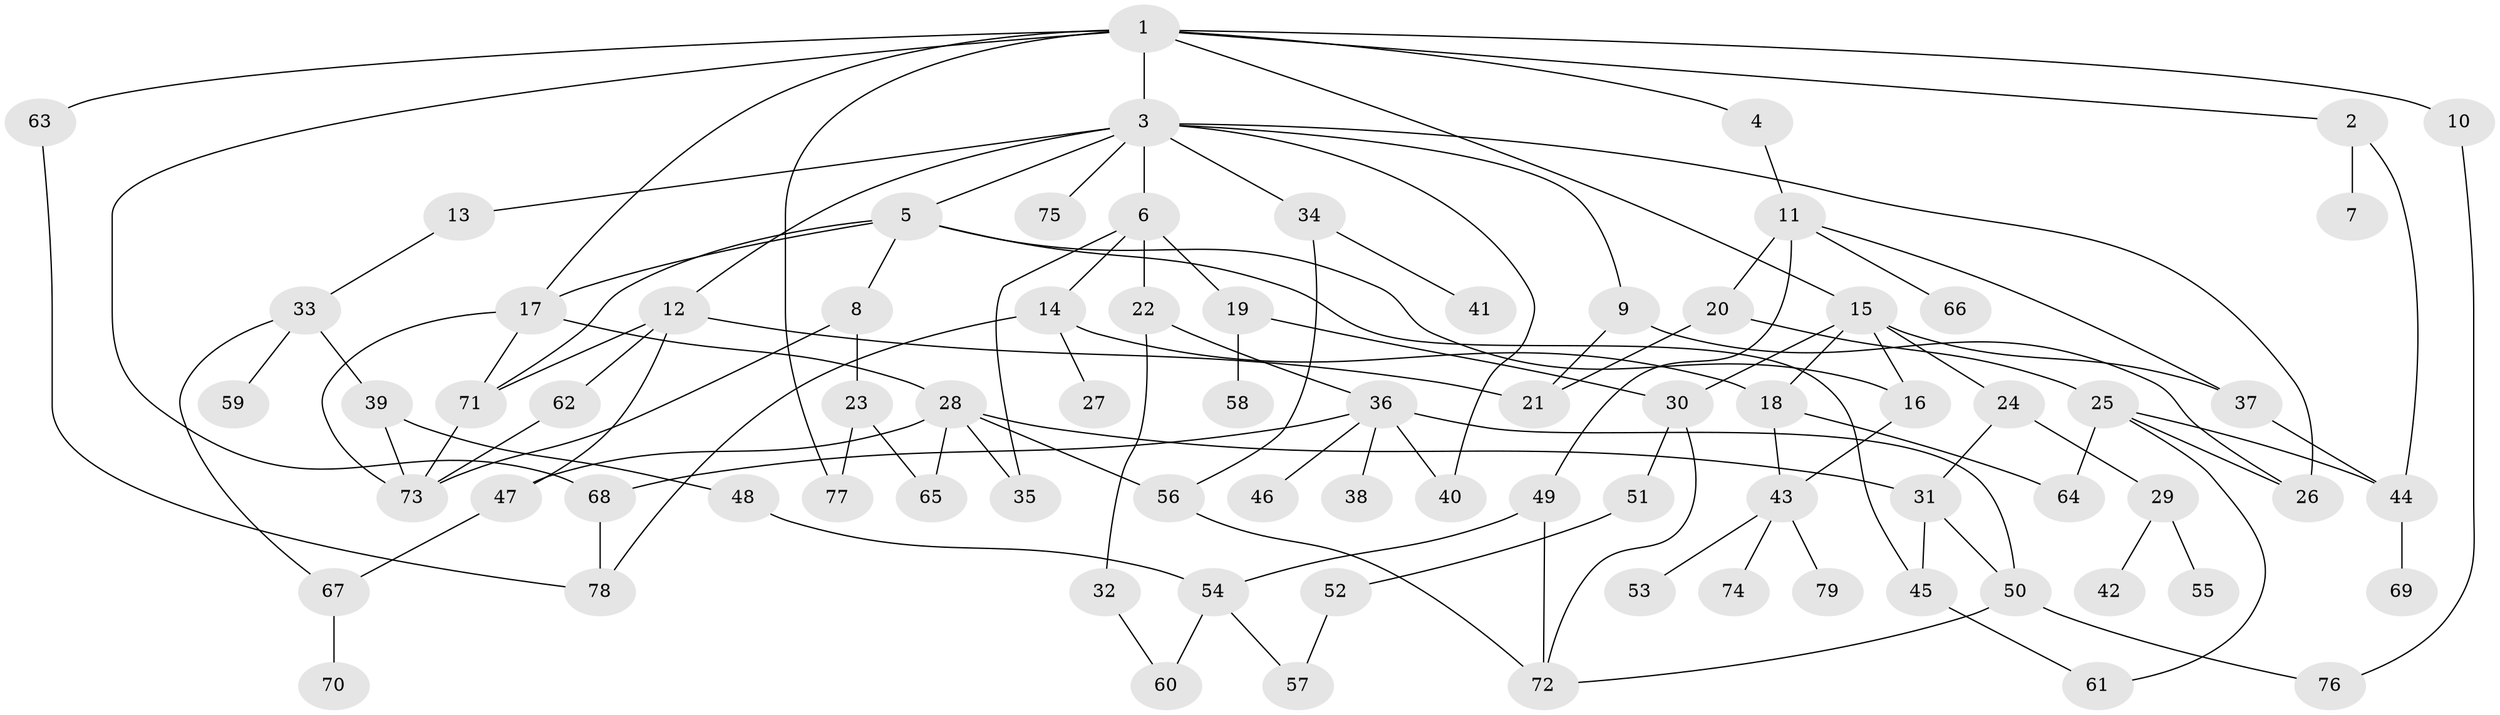// Generated by graph-tools (version 1.1) at 2025/13/03/09/25 04:13:15]
// undirected, 79 vertices, 118 edges
graph export_dot {
graph [start="1"]
  node [color=gray90,style=filled];
  1;
  2;
  3;
  4;
  5;
  6;
  7;
  8;
  9;
  10;
  11;
  12;
  13;
  14;
  15;
  16;
  17;
  18;
  19;
  20;
  21;
  22;
  23;
  24;
  25;
  26;
  27;
  28;
  29;
  30;
  31;
  32;
  33;
  34;
  35;
  36;
  37;
  38;
  39;
  40;
  41;
  42;
  43;
  44;
  45;
  46;
  47;
  48;
  49;
  50;
  51;
  52;
  53;
  54;
  55;
  56;
  57;
  58;
  59;
  60;
  61;
  62;
  63;
  64;
  65;
  66;
  67;
  68;
  69;
  70;
  71;
  72;
  73;
  74;
  75;
  76;
  77;
  78;
  79;
  1 -- 2;
  1 -- 3;
  1 -- 4;
  1 -- 10;
  1 -- 15;
  1 -- 17;
  1 -- 63;
  1 -- 68;
  1 -- 77;
  2 -- 7;
  2 -- 44;
  3 -- 5;
  3 -- 6;
  3 -- 9;
  3 -- 12;
  3 -- 13;
  3 -- 34;
  3 -- 40;
  3 -- 75;
  3 -- 26;
  4 -- 11;
  5 -- 8;
  5 -- 16;
  5 -- 45;
  5 -- 71;
  5 -- 17;
  6 -- 14;
  6 -- 19;
  6 -- 22;
  6 -- 35;
  8 -- 23;
  8 -- 73;
  9 -- 21;
  9 -- 26;
  10 -- 76;
  11 -- 20;
  11 -- 37;
  11 -- 49;
  11 -- 66;
  12 -- 62;
  12 -- 21;
  12 -- 47;
  12 -- 71;
  13 -- 33;
  14 -- 27;
  14 -- 78;
  14 -- 18;
  15 -- 18;
  15 -- 24;
  15 -- 16;
  15 -- 30;
  15 -- 37;
  16 -- 43;
  17 -- 28;
  17 -- 71;
  17 -- 73;
  18 -- 64;
  18 -- 43;
  19 -- 30;
  19 -- 58;
  20 -- 25;
  20 -- 21;
  22 -- 32;
  22 -- 36;
  23 -- 65;
  23 -- 77;
  24 -- 29;
  24 -- 31;
  25 -- 64;
  25 -- 26;
  25 -- 44;
  25 -- 61;
  28 -- 31;
  28 -- 35;
  28 -- 47;
  28 -- 56;
  28 -- 65;
  29 -- 42;
  29 -- 55;
  30 -- 51;
  30 -- 72;
  31 -- 50;
  31 -- 45;
  32 -- 60;
  33 -- 39;
  33 -- 59;
  33 -- 67;
  34 -- 41;
  34 -- 56;
  36 -- 38;
  36 -- 46;
  36 -- 50;
  36 -- 68;
  36 -- 40;
  37 -- 44;
  39 -- 48;
  39 -- 73;
  43 -- 53;
  43 -- 74;
  43 -- 79;
  44 -- 69;
  45 -- 61;
  47 -- 67;
  48 -- 54;
  49 -- 54;
  49 -- 72;
  50 -- 76;
  50 -- 72;
  51 -- 52;
  52 -- 57;
  54 -- 57;
  54 -- 60;
  56 -- 72;
  62 -- 73;
  63 -- 78;
  67 -- 70;
  68 -- 78;
  71 -- 73;
}
